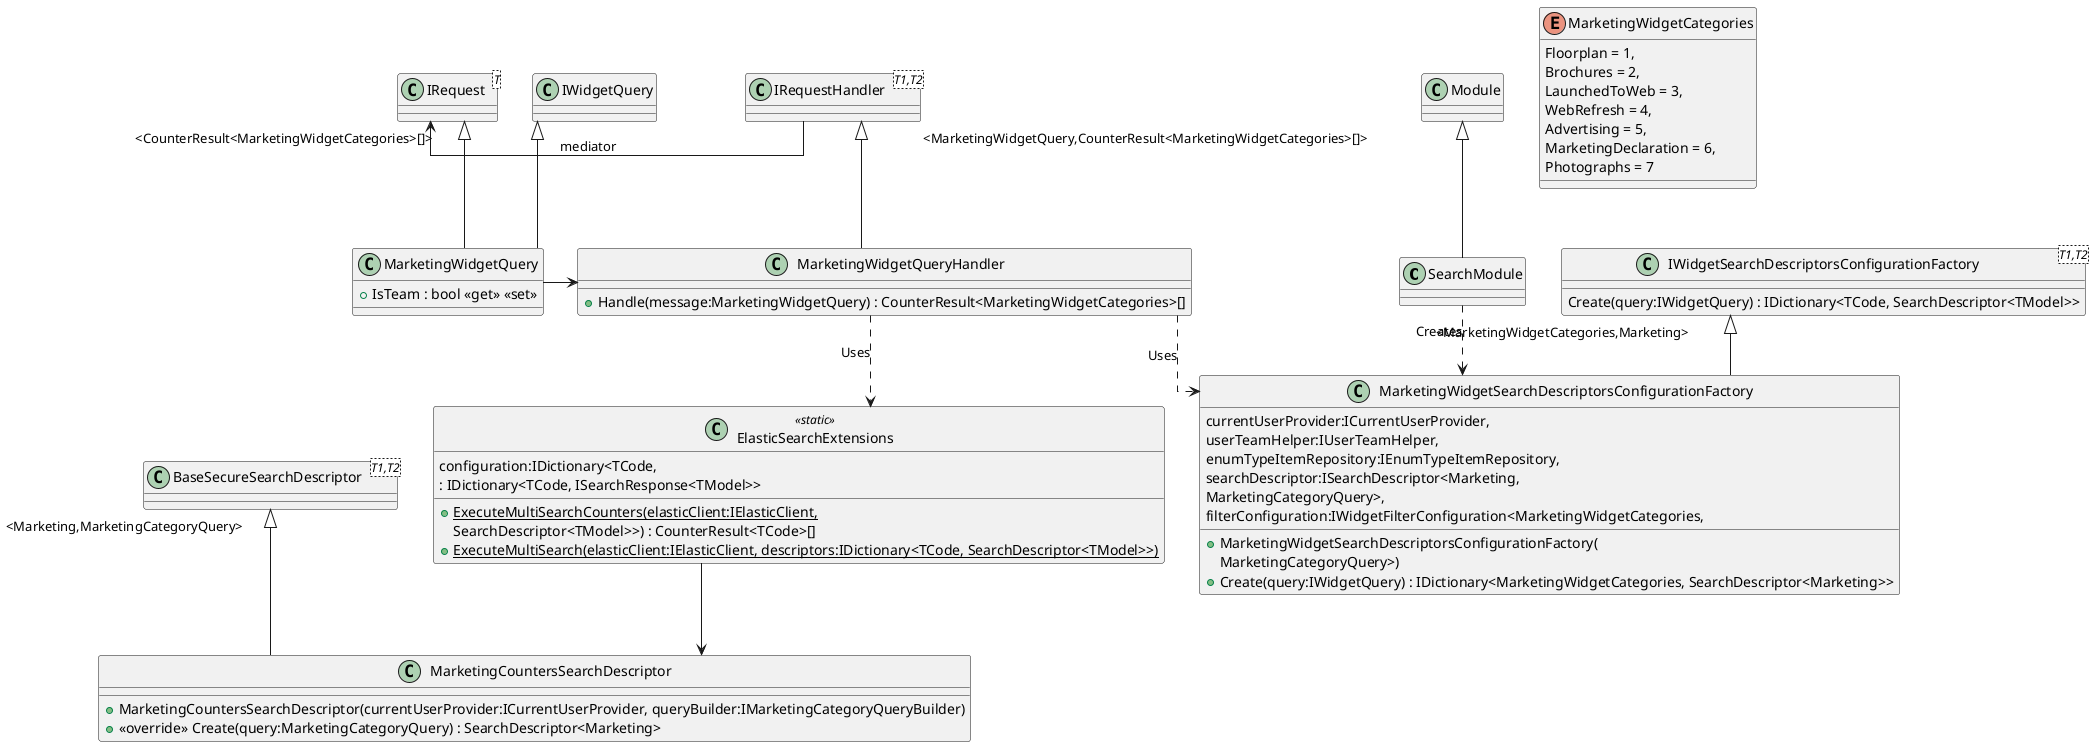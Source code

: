 @startuml MarketingWidgetCounts

skinparam linetype polyline
skinparam linetype ortho
class SearchModule {
}
Module <|-- SearchModule

class ElasticSearchExtensions <<static>> {
    + {static} ExecuteMultiSearchCounters(elasticClient:IElasticClient, 
    configuration:IDictionary<TCode, 
    SearchDescriptor<TModel>>) : CounterResult<TCode>[]
    + {static} ExecuteMultiSearch(elasticClient:IElasticClient, descriptors:IDictionary<TCode, SearchDescriptor<TModel>>) 
     : IDictionary<TCode, ISearchResponse<TModel>>
}
class MarketingCountersSearchDescriptor {
    + MarketingCountersSearchDescriptor(currentUserProvider:ICurrentUserProvider, queryBuilder:IMarketingCategoryQueryBuilder)
    + <<override>> Create(query:MarketingCategoryQuery) : SearchDescriptor<Marketing>
}
class "BaseSecureSearchDescriptor"<T1,T2> {
}
"BaseSecureSearchDescriptor" "<Marketing,MarketingCategoryQuery>" <|-- MarketingCountersSearchDescriptor


' !include .\\Common\Configurations\IWidgetFilterConfiguration.puml
' !include .\\Common\Mappers\IWidgetAssociatedUsersMapper.puml
' !include .\\Common\Mappers\WidgetAssociatedUsersMapper.puml
' !include .\\Common\Queries\IWidgetFilterWithAssociatedUsers.puml
' !include .\\Common\Queries\IWidgetQuery.puml
interface "IWidgetSearchDescriptorsConfigurationFactory"<TCode,TModel> {
    Create(query:IWidgetQuery) : IDictionary<TCode, SearchDescriptor<TModel>>
}
 class MarketingWidgetSearchDescriptorsConfigurationFactory {
    + MarketingWidgetSearchDescriptorsConfigurationFactory(
        currentUserProvider:ICurrentUserProvider, 
        userTeamHelper:IUserTeamHelper, 
        enumTypeItemRepository:IEnumTypeItemRepository, 
        searchDescriptor:ISearchDescriptor<Marketing, 
        MarketingCategoryQuery>, 
        filterConfiguration:IWidgetFilterConfiguration<MarketingWidgetCategories, 
        MarketingCategoryQuery>)
    + Create(query:IWidgetQuery) : IDictionary<MarketingWidgetCategories, SearchDescriptor<Marketing>>
}
class "IWidgetSearchDescriptorsConfigurationFactory"<T1,T2> {
}
"IWidgetSearchDescriptorsConfigurationFactory" "<MarketingWidgetCategories,Marketing>" <|-- MarketingWidgetSearchDescriptorsConfigurationFactory

class MarketingWidgetQuery {
    + IsTeam : bool <<get>> <<set>>
}
class "IRequest"<T> {
}
IWidgetQuery <|-- MarketingWidgetQuery
"IRequest" "<CounterResult<MarketingWidgetCategories>[]>" <|-- MarketingWidgetQuery
'MarketingWidgetQuery --> "ServiceLineId" Guid

class MarketingWidgetQueryHandler {
'    + MarketingWidgetQueryHandler(elasticClient:IElasticClient, counterSearchDescriptorsConfigurationFactory:IWidgetSearchDescriptorsConfigurationFactory<MarketingWidgetCategories, Marketing>, enumTypeItemValidator:IEnumTypeItemValidator)
    + Handle(message:MarketingWidgetQuery) : CounterResult<MarketingWidgetCategories>[]
}
class "IRequestHandler"<T1,T2> {
}
"IRequestHandler" "<MarketingWidgetQuery,CounterResult<MarketingWidgetCategories>[]>" <|-- MarketingWidgetQueryHandler

enum MarketingWidgetCategories {
        Floorplan = 1,
        Brochures = 2,
        LaunchedToWeb = 3,
        WebRefresh = 4,
        Advertising = 5,
        MarketingDeclaration = 6,
        Photographs = 7
}

IRequest <- IRequestHandler : mediator
IWidgetQuery <-[hidden]left- IRequest
MarketingWidgetQuery -> MarketingWidgetQueryHandler
SearchModule ..> MarketingWidgetSearchDescriptorsConfigurationFactory : Creates
MarketingWidgetQueryHandler ..> MarketingWidgetSearchDescriptorsConfigurationFactory : Uses
MarketingWidgetQueryHandler ..> ElasticSearchExtensions : Uses
ElasticSearchExtensions --> MarketingCountersSearchDescriptor

@enduml